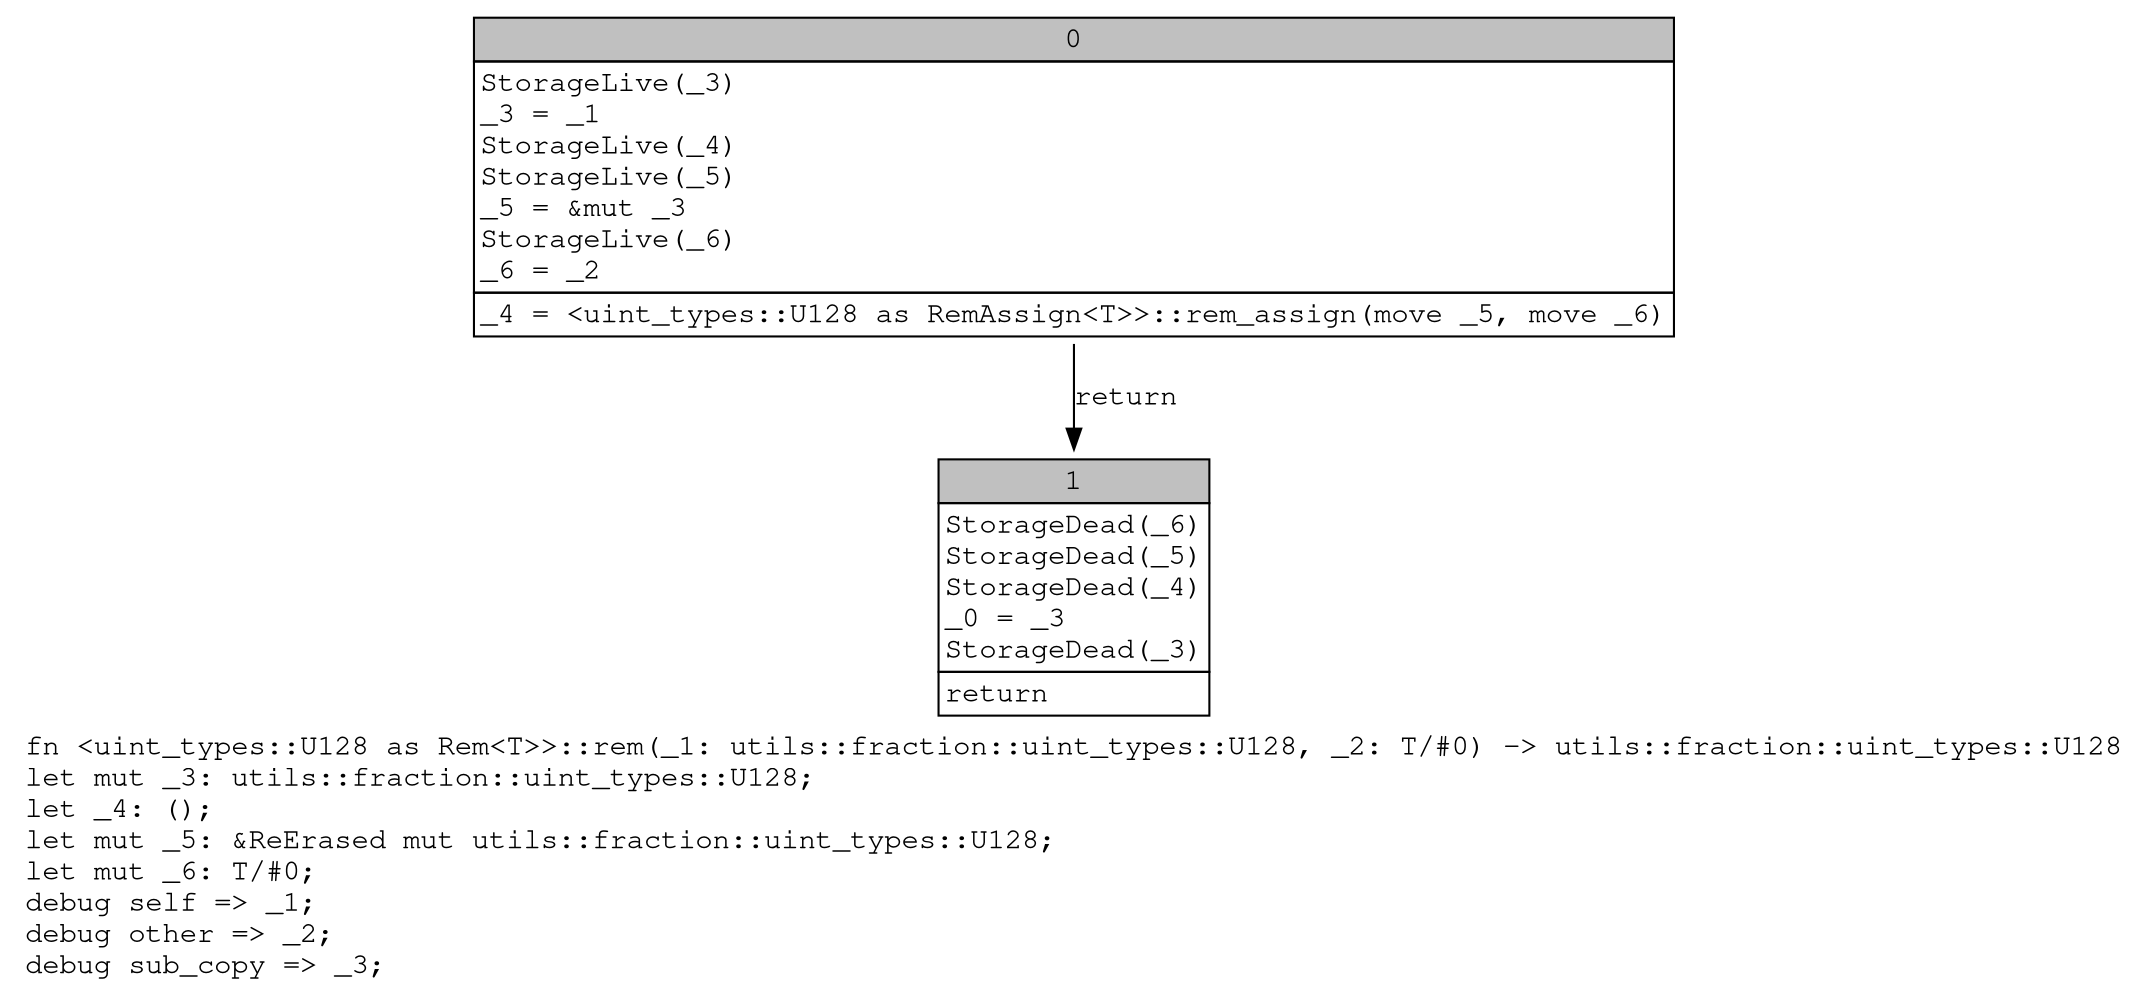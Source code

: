 digraph Mir_0_12010 {
    graph [fontname="Courier, monospace"];
    node [fontname="Courier, monospace"];
    edge [fontname="Courier, monospace"];
    label=<fn &lt;uint_types::U128 as Rem&lt;T&gt;&gt;::rem(_1: utils::fraction::uint_types::U128, _2: T/#0) -&gt; utils::fraction::uint_types::U128<br align="left"/>let mut _3: utils::fraction::uint_types::U128;<br align="left"/>let _4: ();<br align="left"/>let mut _5: &amp;ReErased mut utils::fraction::uint_types::U128;<br align="left"/>let mut _6: T/#0;<br align="left"/>debug self =&gt; _1;<br align="left"/>debug other =&gt; _2;<br align="left"/>debug sub_copy =&gt; _3;<br align="left"/>>;
    bb0__0_12010 [shape="none", label=<<table border="0" cellborder="1" cellspacing="0"><tr><td bgcolor="gray" align="center" colspan="1">0</td></tr><tr><td align="left" balign="left">StorageLive(_3)<br/>_3 = _1<br/>StorageLive(_4)<br/>StorageLive(_5)<br/>_5 = &amp;mut _3<br/>StorageLive(_6)<br/>_6 = _2<br/></td></tr><tr><td align="left">_4 = &lt;uint_types::U128 as RemAssign&lt;T&gt;&gt;::rem_assign(move _5, move _6)</td></tr></table>>];
    bb1__0_12010 [shape="none", label=<<table border="0" cellborder="1" cellspacing="0"><tr><td bgcolor="gray" align="center" colspan="1">1</td></tr><tr><td align="left" balign="left">StorageDead(_6)<br/>StorageDead(_5)<br/>StorageDead(_4)<br/>_0 = _3<br/>StorageDead(_3)<br/></td></tr><tr><td align="left">return</td></tr></table>>];
    bb0__0_12010 -> bb1__0_12010 [label="return"];
}
